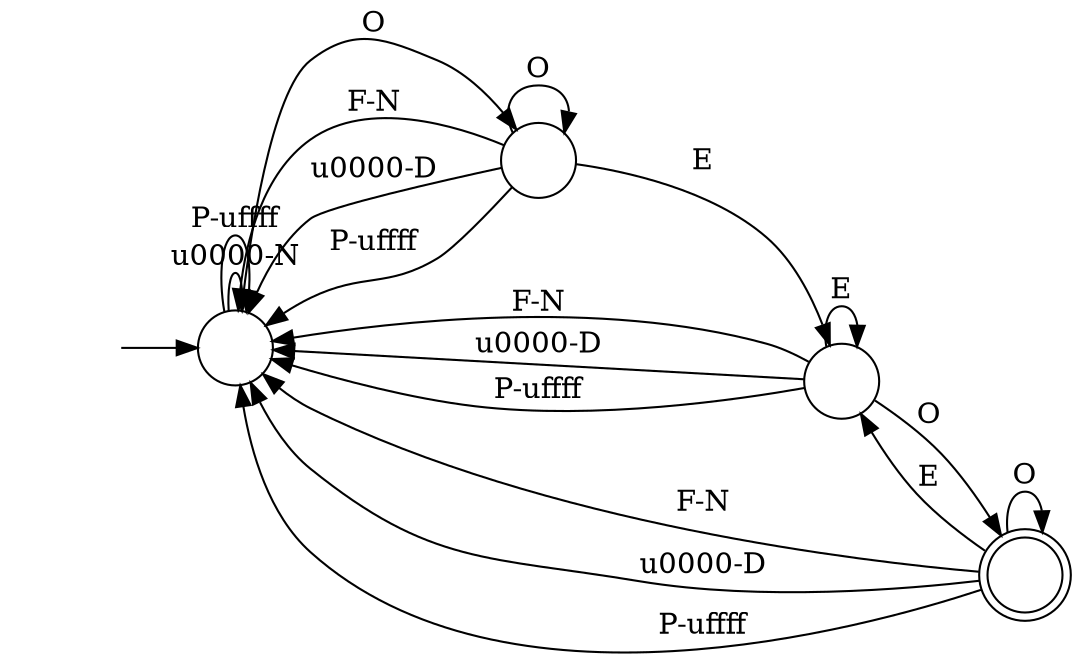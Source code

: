 digraph Automaton {
  rankdir = LR;
  0 [shape=circle,label=""];
  initial [shape=plaintext,label=""];
  initial -> 0
  0 -> 0 [label="\u0000-N"]
  0 -> 2 [label="O"]
  0 -> 0 [label="P-\uffff"]
  1 [shape=circle,label=""];
  1 -> 0 [label="F-N"]
  1 -> 1 [label="E"]
  1 -> 3 [label="O"]
  1 -> 0 [label="\u0000-D"]
  1 -> 0 [label="P-\uffff"]
  2 [shape=circle,label=""];
  2 -> 0 [label="F-N"]
  2 -> 1 [label="E"]
  2 -> 2 [label="O"]
  2 -> 0 [label="\u0000-D"]
  2 -> 0 [label="P-\uffff"]
  3 [shape=doublecircle,label=""];
  3 -> 0 [label="F-N"]
  3 -> 1 [label="E"]
  3 -> 3 [label="O"]
  3 -> 0 [label="\u0000-D"]
  3 -> 0 [label="P-\uffff"]
}
